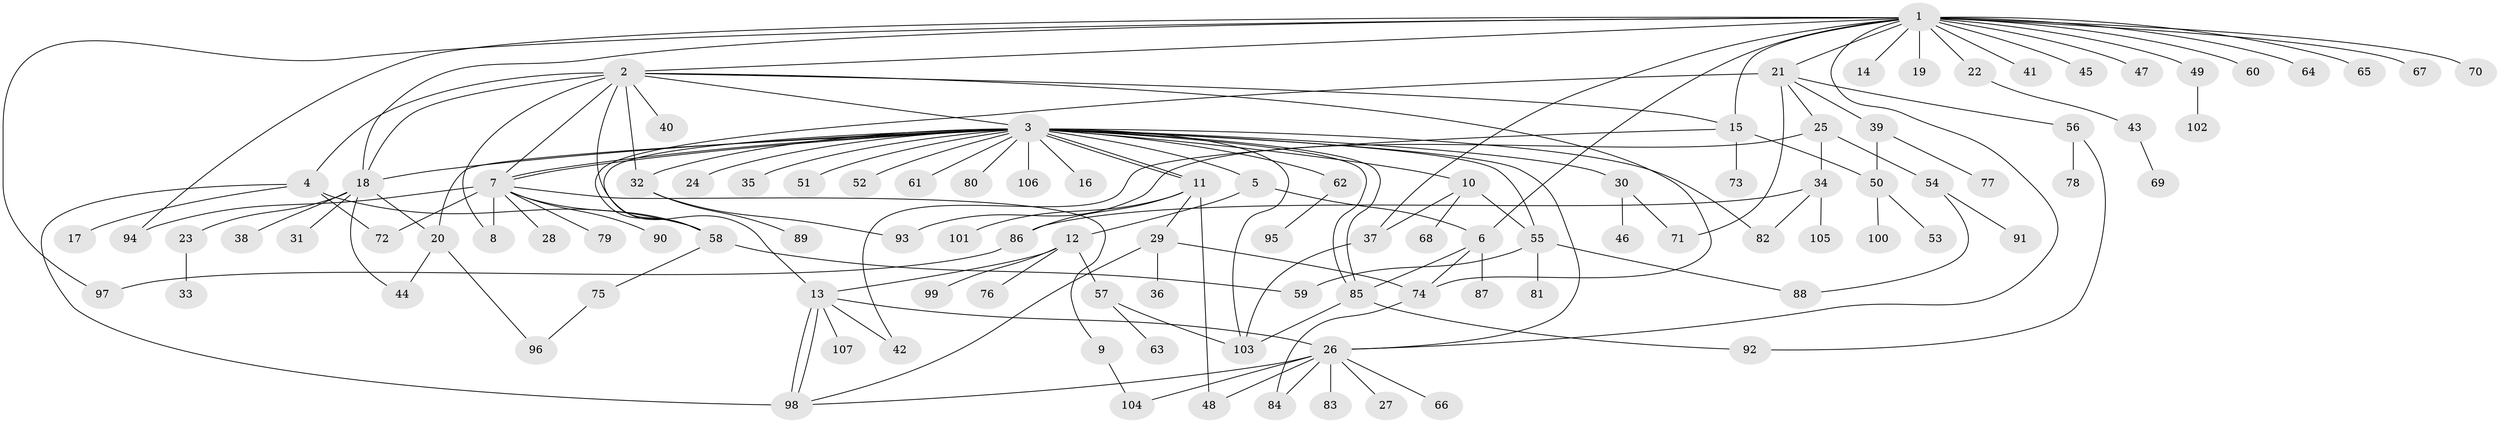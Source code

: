 // Generated by graph-tools (version 1.1) at 2025/11/02/27/25 16:11:13]
// undirected, 107 vertices, 152 edges
graph export_dot {
graph [start="1"]
  node [color=gray90,style=filled];
  1;
  2;
  3;
  4;
  5;
  6;
  7;
  8;
  9;
  10;
  11;
  12;
  13;
  14;
  15;
  16;
  17;
  18;
  19;
  20;
  21;
  22;
  23;
  24;
  25;
  26;
  27;
  28;
  29;
  30;
  31;
  32;
  33;
  34;
  35;
  36;
  37;
  38;
  39;
  40;
  41;
  42;
  43;
  44;
  45;
  46;
  47;
  48;
  49;
  50;
  51;
  52;
  53;
  54;
  55;
  56;
  57;
  58;
  59;
  60;
  61;
  62;
  63;
  64;
  65;
  66;
  67;
  68;
  69;
  70;
  71;
  72;
  73;
  74;
  75;
  76;
  77;
  78;
  79;
  80;
  81;
  82;
  83;
  84;
  85;
  86;
  87;
  88;
  89;
  90;
  91;
  92;
  93;
  94;
  95;
  96;
  97;
  98;
  99;
  100;
  101;
  102;
  103;
  104;
  105;
  106;
  107;
  1 -- 2;
  1 -- 6;
  1 -- 14;
  1 -- 15;
  1 -- 18;
  1 -- 19;
  1 -- 21;
  1 -- 22;
  1 -- 26;
  1 -- 37;
  1 -- 41;
  1 -- 45;
  1 -- 47;
  1 -- 49;
  1 -- 60;
  1 -- 64;
  1 -- 65;
  1 -- 67;
  1 -- 70;
  1 -- 94;
  1 -- 97;
  2 -- 3;
  2 -- 4;
  2 -- 7;
  2 -- 8;
  2 -- 13;
  2 -- 15;
  2 -- 18;
  2 -- 32;
  2 -- 40;
  2 -- 74;
  3 -- 5;
  3 -- 7;
  3 -- 7;
  3 -- 10;
  3 -- 11;
  3 -- 11;
  3 -- 16;
  3 -- 18;
  3 -- 20;
  3 -- 24;
  3 -- 26;
  3 -- 30;
  3 -- 32;
  3 -- 35;
  3 -- 51;
  3 -- 52;
  3 -- 55;
  3 -- 58;
  3 -- 61;
  3 -- 62;
  3 -- 80;
  3 -- 82;
  3 -- 85;
  3 -- 85;
  3 -- 103;
  3 -- 106;
  4 -- 17;
  4 -- 58;
  4 -- 72;
  4 -- 98;
  5 -- 6;
  5 -- 12;
  6 -- 74;
  6 -- 85;
  6 -- 87;
  7 -- 8;
  7 -- 9;
  7 -- 28;
  7 -- 58;
  7 -- 72;
  7 -- 79;
  7 -- 90;
  7 -- 94;
  9 -- 104;
  10 -- 37;
  10 -- 55;
  10 -- 68;
  11 -- 29;
  11 -- 48;
  11 -- 86;
  11 -- 101;
  12 -- 13;
  12 -- 57;
  12 -- 76;
  12 -- 99;
  13 -- 26;
  13 -- 42;
  13 -- 98;
  13 -- 98;
  13 -- 107;
  15 -- 42;
  15 -- 50;
  15 -- 73;
  18 -- 20;
  18 -- 23;
  18 -- 31;
  18 -- 38;
  18 -- 44;
  20 -- 44;
  20 -- 96;
  21 -- 25;
  21 -- 39;
  21 -- 56;
  21 -- 58;
  21 -- 71;
  22 -- 43;
  23 -- 33;
  25 -- 34;
  25 -- 54;
  25 -- 93;
  26 -- 27;
  26 -- 48;
  26 -- 66;
  26 -- 83;
  26 -- 84;
  26 -- 98;
  26 -- 104;
  29 -- 36;
  29 -- 74;
  29 -- 98;
  30 -- 46;
  30 -- 71;
  32 -- 89;
  32 -- 93;
  34 -- 82;
  34 -- 86;
  34 -- 105;
  37 -- 103;
  39 -- 50;
  39 -- 77;
  43 -- 69;
  49 -- 102;
  50 -- 53;
  50 -- 100;
  54 -- 88;
  54 -- 91;
  55 -- 59;
  55 -- 81;
  55 -- 88;
  56 -- 78;
  56 -- 92;
  57 -- 63;
  57 -- 103;
  58 -- 59;
  58 -- 75;
  62 -- 95;
  74 -- 84;
  75 -- 96;
  85 -- 92;
  85 -- 103;
  86 -- 97;
}
